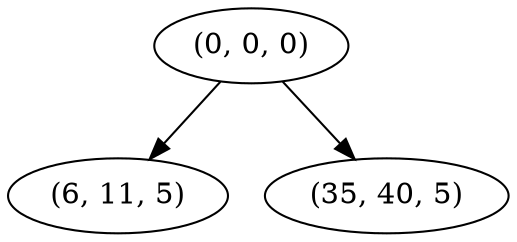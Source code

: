 digraph tree {
    "(0, 0, 0)";
    "(6, 11, 5)";
    "(35, 40, 5)";
    "(0, 0, 0)" -> "(6, 11, 5)";
    "(0, 0, 0)" -> "(35, 40, 5)";
}
